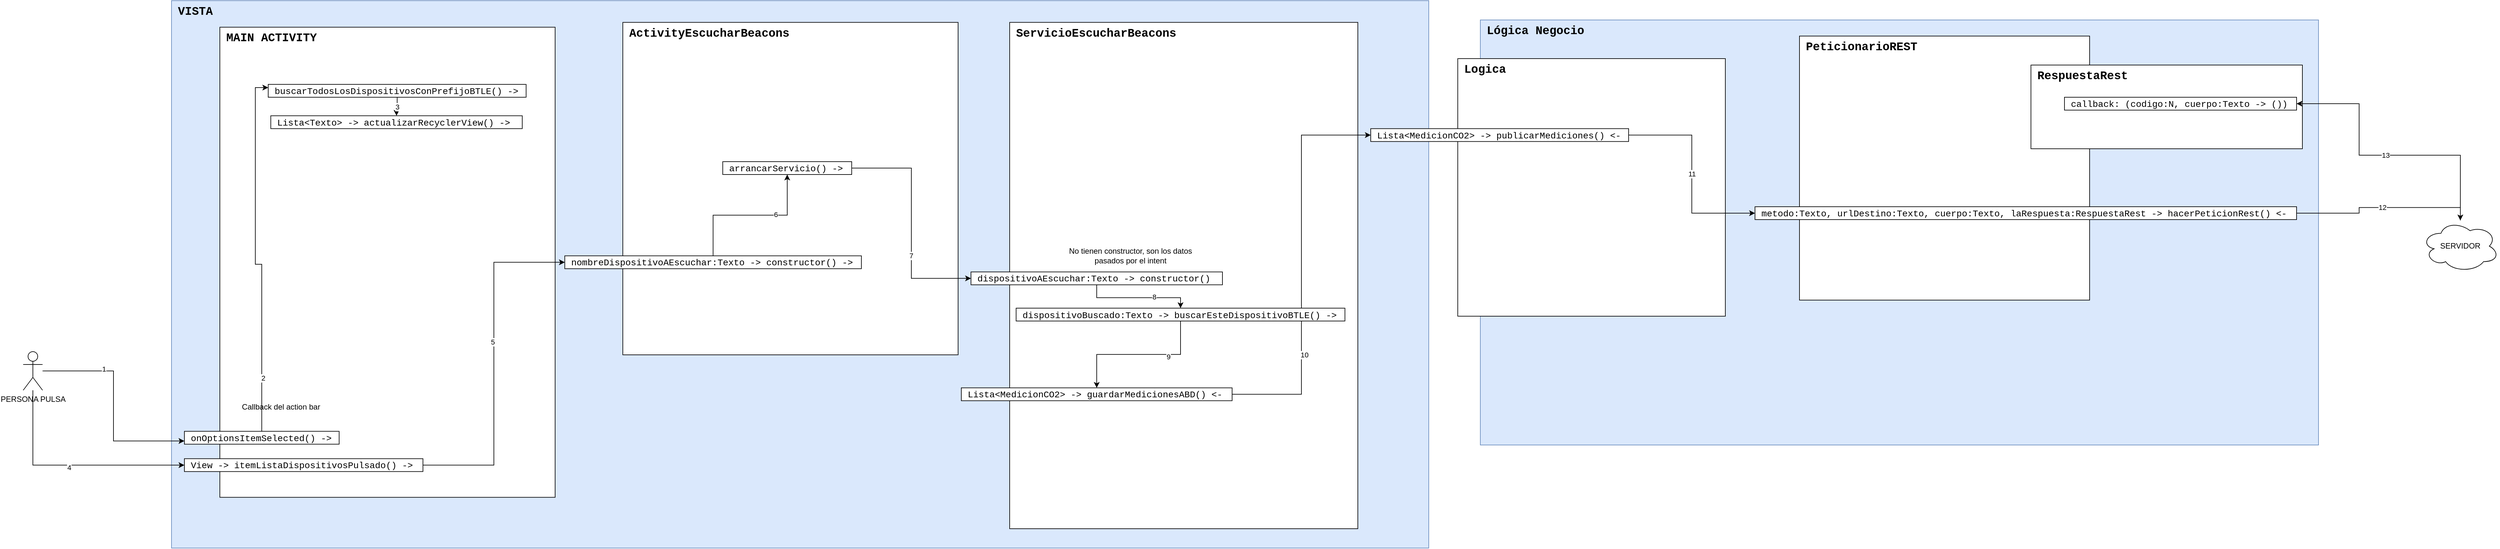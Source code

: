 <mxfile version="15.2.7" type="device" pages="3"><diagram id="GgqIZhKqrfku_5R0zB6b" name="Interaccion Con Internet"><mxGraphModel dx="7747" dy="2878" grid="1" gridSize="10" guides="1" tooltips="1" connect="1" arrows="1" fold="1" page="1" pageScale="1" pageWidth="827" pageHeight="1169" math="0" shadow="0"><root><mxCell id="0"/><mxCell id="1" parent="0"/><mxCell id="FaLn35oPvDiu4eeIgKLe-3" value="&lt;font face=&quot;Courier New&quot; size=&quot;1&quot;&gt;&lt;b style=&quot;font-size: 18px&quot;&gt;VISTA&lt;/b&gt;&lt;/font&gt;" style="rounded=0;whiteSpace=wrap;html=1;align=left;verticalAlign=top;spacingLeft=8;fillColor=#dae8fc;strokeColor=#6c8ebf;" vertex="1" parent="1"><mxGeometry x="-130" y="1570" width="1950" height="850" as="geometry"/></mxCell><mxCell id="FaLn35oPvDiu4eeIgKLe-4" value="&lt;font face=&quot;Courier New&quot;&gt;&lt;span style=&quot;font-size: 18px&quot;&gt;&lt;b&gt;ActivityEscucharBeacons&lt;/b&gt;&lt;/span&gt;&lt;/font&gt;" style="rounded=0;whiteSpace=wrap;html=1;align=left;verticalAlign=top;spacingLeft=8;" vertex="1" parent="1"><mxGeometry x="570" y="1603.75" width="520" height="516.25" as="geometry"/></mxCell><mxCell id="FaLn35oPvDiu4eeIgKLe-6" value="&lt;font face=&quot;Courier New&quot; size=&quot;1&quot;&gt;&lt;b style=&quot;font-size: 18px&quot;&gt;Lógica Negocio&lt;/b&gt;&lt;/font&gt;" style="rounded=0;whiteSpace=wrap;html=1;align=left;verticalAlign=top;spacingLeft=8;fillColor=#dae8fc;strokeColor=#6c8ebf;" vertex="1" parent="1"><mxGeometry x="1900" y="1600" width="1300" height="660" as="geometry"/></mxCell><mxCell id="FaLn35oPvDiu4eeIgKLe-7" value="&lt;font face=&quot;Courier New&quot; size=&quot;1&quot;&gt;&lt;b style=&quot;font-size: 18px&quot;&gt;MAIN ACTIVITY&lt;/b&gt;&lt;/font&gt;" style="rounded=0;whiteSpace=wrap;html=1;align=left;verticalAlign=top;spacingLeft=8;" vertex="1" parent="1"><mxGeometry x="-55" y="1611.25" width="520" height="730" as="geometry"/></mxCell><mxCell id="FaLn35oPvDiu4eeIgKLe-120" value="3" style="edgeStyle=orthogonalEdgeStyle;rounded=0;orthogonalLoop=1;jettySize=auto;html=1;entryX=0.5;entryY=0;entryDx=0;entryDy=0;" edge="1" parent="1" source="FaLn35oPvDiu4eeIgKLe-10" target="FaLn35oPvDiu4eeIgKLe-102"><mxGeometry relative="1" as="geometry"/></mxCell><mxCell id="FaLn35oPvDiu4eeIgKLe-10" value="&lt;font style=&quot;font-size: 14px&quot;&gt;buscarTodosLosDispositivosConPrefijoBTLE() -&amp;gt;&lt;/font&gt;" style="rounded=0;whiteSpace=wrap;html=1;align=left;fontFamily=Courier New;autosize=1;spacingTop=2;spacingLeft=8;" vertex="1" parent="1"><mxGeometry x="20" y="1700" width="400" height="20" as="geometry"/></mxCell><mxCell id="FaLn35oPvDiu4eeIgKLe-26" value="&lt;font face=&quot;Courier New&quot; size=&quot;1&quot;&gt;&lt;b style=&quot;font-size: 18px&quot;&gt;ServicioEscucharBeacons&lt;/b&gt;&lt;/font&gt;" style="rounded=0;whiteSpace=wrap;html=1;align=left;verticalAlign=top;spacingLeft=8;" vertex="1" parent="1"><mxGeometry x="1170" y="1603.75" width="540" height="786.25" as="geometry"/></mxCell><mxCell id="FaLn35oPvDiu4eeIgKLe-132" style="edgeStyle=orthogonalEdgeStyle;rounded=0;orthogonalLoop=1;jettySize=auto;html=1;entryX=0.5;entryY=0;entryDx=0;entryDy=0;" edge="1" parent="1" source="FaLn35oPvDiu4eeIgKLe-29" target="FaLn35oPvDiu4eeIgKLe-114"><mxGeometry relative="1" as="geometry"/></mxCell><mxCell id="FaLn35oPvDiu4eeIgKLe-134" value="8" style="edgeLabel;html=1;align=center;verticalAlign=middle;resizable=0;points=[];" vertex="1" connectable="0" parent="FaLn35oPvDiu4eeIgKLe-132"><mxGeometry x="0.305" y="2" relative="1" as="geometry"><mxPoint as="offset"/></mxGeometry></mxCell><mxCell id="FaLn35oPvDiu4eeIgKLe-29" value="&lt;font style=&quot;font-size: 14px&quot;&gt;dispositivoAEscuchar:Texto -&amp;gt; constructor()&lt;/font&gt;" style="rounded=0;whiteSpace=wrap;html=1;align=left;fontFamily=Courier New;autosize=1;spacingTop=2;spacingLeft=8;" vertex="1" parent="1"><mxGeometry x="1110" y="1991.25" width="390" height="20" as="geometry"/></mxCell><mxCell id="FaLn35oPvDiu4eeIgKLe-119" style="edgeStyle=orthogonalEdgeStyle;rounded=0;orthogonalLoop=1;jettySize=auto;html=1;entryX=0;entryY=0.25;entryDx=0;entryDy=0;" edge="1" parent="1" source="FaLn35oPvDiu4eeIgKLe-30" target="FaLn35oPvDiu4eeIgKLe-10"><mxGeometry relative="1" as="geometry"/></mxCell><mxCell id="FaLn35oPvDiu4eeIgKLe-123" value="2" style="edgeLabel;html=1;align=center;verticalAlign=middle;resizable=0;points=[];" vertex="1" connectable="0" parent="FaLn35oPvDiu4eeIgKLe-119"><mxGeometry x="-0.706" y="-2" relative="1" as="geometry"><mxPoint as="offset"/></mxGeometry></mxCell><mxCell id="FaLn35oPvDiu4eeIgKLe-30" value="&lt;font style=&quot;font-size: 14px&quot;&gt;onOptionsItemSelected() -&amp;gt;&lt;/font&gt;" style="rounded=0;whiteSpace=wrap;html=1;align=left;fontFamily=Courier New;autosize=1;spacingTop=2;spacingLeft=8;" vertex="1" parent="1"><mxGeometry x="-110" y="2238.75" width="240" height="20" as="geometry"/></mxCell><mxCell id="FaLn35oPvDiu4eeIgKLe-39" value="&lt;font face=&quot;Courier New&quot; size=&quot;1&quot;&gt;&lt;b style=&quot;font-size: 18px&quot;&gt;Logica&lt;/b&gt;&lt;/font&gt;" style="rounded=0;whiteSpace=wrap;html=1;align=left;verticalAlign=top;spacingLeft=8;" vertex="1" parent="1"><mxGeometry x="1865" y="1660" width="415" height="400" as="geometry"/></mxCell><mxCell id="FaLn35oPvDiu4eeIgKLe-138" value="11" style="edgeStyle=orthogonalEdgeStyle;rounded=0;orthogonalLoop=1;jettySize=auto;html=1;entryX=0;entryY=0.5;entryDx=0;entryDy=0;" edge="1" parent="1" source="FaLn35oPvDiu4eeIgKLe-40" target="FaLn35oPvDiu4eeIgKLe-62"><mxGeometry relative="1" as="geometry"/></mxCell><mxCell id="FaLn35oPvDiu4eeIgKLe-40" value="&lt;span style=&quot;font-size: 14px&quot;&gt;Lista&amp;lt;MedicionCO2&amp;gt; -&amp;gt; publicarMediciones() &amp;lt;-&lt;br&gt;&lt;/span&gt;" style="rounded=0;whiteSpace=wrap;html=1;align=left;fontFamily=Courier New;autosize=1;spacingTop=2;spacingLeft=8;" vertex="1" parent="1"><mxGeometry x="1730" y="1768.75" width="400" height="20" as="geometry"/></mxCell><mxCell id="FaLn35oPvDiu4eeIgKLe-53" value="&lt;font face=&quot;Courier New&quot; size=&quot;1&quot;&gt;&lt;b style=&quot;font-size: 18px&quot;&gt;PeticionarioREST&lt;/b&gt;&lt;/font&gt;" style="rounded=0;whiteSpace=wrap;html=1;align=left;verticalAlign=top;spacingLeft=8;" vertex="1" parent="1"><mxGeometry x="2395" y="1625" width="450" height="410" as="geometry"/></mxCell><mxCell id="FaLn35oPvDiu4eeIgKLe-58" value="&lt;font face=&quot;Courier New&quot; size=&quot;1&quot;&gt;&lt;b style=&quot;font-size: 18px&quot;&gt;RespuestaRest&lt;/b&gt;&lt;/font&gt;" style="rounded=0;whiteSpace=wrap;html=1;align=left;verticalAlign=top;spacingLeft=8;" vertex="1" parent="1"><mxGeometry x="2754" y="1670" width="421" height="130" as="geometry"/></mxCell><mxCell id="FaLn35oPvDiu4eeIgKLe-59" value="&lt;span style=&quot;font-size: 14px&quot;&gt;callback: (codigo:N, cuerpo:Texto -&amp;gt; ())&lt;br&gt;&lt;/span&gt;" style="rounded=0;whiteSpace=wrap;html=1;align=left;fontFamily=Courier New;autosize=1;spacingTop=2;spacingLeft=8;" vertex="1" parent="1"><mxGeometry x="2806" y="1720" width="360" height="20" as="geometry"/></mxCell><mxCell id="FaLn35oPvDiu4eeIgKLe-140" value="12" style="edgeStyle=orthogonalEdgeStyle;rounded=0;orthogonalLoop=1;jettySize=auto;html=1;" edge="1" parent="1" source="FaLn35oPvDiu4eeIgKLe-62" target="FaLn35oPvDiu4eeIgKLe-139"><mxGeometry relative="1" as="geometry"/></mxCell><mxCell id="FaLn35oPvDiu4eeIgKLe-62" value="&lt;span style=&quot;font-size: 14px&quot;&gt;metodo:Texto, urlDestino:Texto, cuerpo:Texto, laRespuesta:RespuestaRest -&amp;gt; hacerPeticionRest() &amp;lt;-&lt;br&gt;&lt;/span&gt;" style="rounded=0;whiteSpace=wrap;html=1;align=left;fontFamily=Courier New;autosize=1;spacingTop=2;spacingLeft=8;" vertex="1" parent="1"><mxGeometry x="2326" y="1890" width="840" height="20" as="geometry"/></mxCell><mxCell id="FaLn35oPvDiu4eeIgKLe-126" style="edgeStyle=orthogonalEdgeStyle;rounded=0;orthogonalLoop=1;jettySize=auto;html=1;entryX=0;entryY=0.5;entryDx=0;entryDy=0;" edge="1" parent="1" source="FaLn35oPvDiu4eeIgKLe-66" target="FaLn35oPvDiu4eeIgKLe-107"><mxGeometry relative="1" as="geometry"/></mxCell><mxCell id="FaLn35oPvDiu4eeIgKLe-127" value="5" style="edgeLabel;html=1;align=center;verticalAlign=middle;resizable=0;points=[];" vertex="1" connectable="0" parent="FaLn35oPvDiu4eeIgKLe-126"><mxGeometry x="0.124" y="2" relative="1" as="geometry"><mxPoint y="-1" as="offset"/></mxGeometry></mxCell><mxCell id="FaLn35oPvDiu4eeIgKLe-66" value="&lt;font style=&quot;font-size: 14px&quot;&gt;View -&amp;gt; itemListaDispositivosPulsado() -&amp;gt;&lt;/font&gt;" style="rounded=0;whiteSpace=wrap;html=1;align=left;fontFamily=Courier New;autosize=1;spacingTop=2;spacingLeft=8;" vertex="1" parent="1"><mxGeometry x="-110" y="2281.25" width="370" height="20" as="geometry"/></mxCell><mxCell id="FaLn35oPvDiu4eeIgKLe-136" style="edgeStyle=orthogonalEdgeStyle;rounded=0;orthogonalLoop=1;jettySize=auto;html=1;entryX=0;entryY=0.5;entryDx=0;entryDy=0;" edge="1" parent="1" source="FaLn35oPvDiu4eeIgKLe-99" target="FaLn35oPvDiu4eeIgKLe-40"><mxGeometry relative="1" as="geometry"/></mxCell><mxCell id="FaLn35oPvDiu4eeIgKLe-137" value="10" style="edgeLabel;html=1;align=center;verticalAlign=middle;resizable=0;points=[];" vertex="1" connectable="0" parent="FaLn35oPvDiu4eeIgKLe-136"><mxGeometry x="-0.456" y="-4" relative="1" as="geometry"><mxPoint y="-1" as="offset"/></mxGeometry></mxCell><mxCell id="FaLn35oPvDiu4eeIgKLe-99" value="&lt;font style=&quot;font-size: 14px&quot;&gt;Lista&amp;lt;MedicionCO2&amp;gt; -&amp;gt; guardarMedicionesABD() &amp;lt;-&lt;/font&gt;" style="rounded=0;whiteSpace=wrap;html=1;align=left;fontFamily=Courier New;autosize=1;spacingTop=2;spacingLeft=8;" vertex="1" parent="1"><mxGeometry x="1095" y="2171.25" width="420" height="20" as="geometry"/></mxCell><mxCell id="FaLn35oPvDiu4eeIgKLe-102" value="&lt;font style=&quot;font-size: 14px&quot;&gt;Lista&amp;lt;Texto&amp;gt; -&amp;gt; actualizarRecyclerView() -&amp;gt;&lt;/font&gt;" style="rounded=0;whiteSpace=wrap;html=1;align=left;fontFamily=Courier New;autosize=1;spacingTop=2;spacingLeft=8;" vertex="1" parent="1"><mxGeometry x="24" y="1748.75" width="390" height="20" as="geometry"/></mxCell><mxCell id="FaLn35oPvDiu4eeIgKLe-129" style="edgeStyle=orthogonalEdgeStyle;rounded=0;orthogonalLoop=1;jettySize=auto;html=1;entryX=0;entryY=0.5;entryDx=0;entryDy=0;" edge="1" parent="1" source="FaLn35oPvDiu4eeIgKLe-104" target="FaLn35oPvDiu4eeIgKLe-29"><mxGeometry relative="1" as="geometry"/></mxCell><mxCell id="FaLn35oPvDiu4eeIgKLe-131" value="7" style="edgeLabel;html=1;align=center;verticalAlign=middle;resizable=0;points=[];" vertex="1" connectable="0" parent="FaLn35oPvDiu4eeIgKLe-129"><mxGeometry x="0.287" y="-1" relative="1" as="geometry"><mxPoint y="-1" as="offset"/></mxGeometry></mxCell><mxCell id="FaLn35oPvDiu4eeIgKLe-104" value="&lt;font style=&quot;font-size: 14px&quot;&gt;arrancarServicio() -&amp;gt;&lt;/font&gt;" style="rounded=0;whiteSpace=wrap;html=1;align=left;fontFamily=Courier New;autosize=1;spacingTop=2;spacingLeft=8;" vertex="1" parent="1"><mxGeometry x="725" y="1820" width="200" height="20" as="geometry"/></mxCell><mxCell id="FaLn35oPvDiu4eeIgKLe-106" value="Callback del action bar" style="text;html=1;strokeColor=none;fillColor=none;align=center;verticalAlign=middle;whiteSpace=wrap;rounded=0;" vertex="1" parent="1"><mxGeometry x="-30" y="2191.25" width="140" height="20" as="geometry"/></mxCell><mxCell id="FaLn35oPvDiu4eeIgKLe-128" style="edgeStyle=orthogonalEdgeStyle;rounded=0;orthogonalLoop=1;jettySize=auto;html=1;entryX=0.5;entryY=1;entryDx=0;entryDy=0;" edge="1" parent="1" source="FaLn35oPvDiu4eeIgKLe-107" target="FaLn35oPvDiu4eeIgKLe-104"><mxGeometry relative="1" as="geometry"/></mxCell><mxCell id="FaLn35oPvDiu4eeIgKLe-130" value="6" style="edgeLabel;html=1;align=center;verticalAlign=middle;resizable=0;points=[];" vertex="1" connectable="0" parent="FaLn35oPvDiu4eeIgKLe-128"><mxGeometry x="0.333" y="1" relative="1" as="geometry"><mxPoint x="-1" as="offset"/></mxGeometry></mxCell><mxCell id="FaLn35oPvDiu4eeIgKLe-107" value="&lt;font style=&quot;font-size: 14px&quot;&gt;nombreDispositivoAEscuchar:Texto -&amp;gt; constructor() -&amp;gt;&lt;/font&gt;" style="rounded=0;whiteSpace=wrap;html=1;align=left;fontFamily=Courier New;autosize=1;spacingTop=2;spacingLeft=8;" vertex="1" parent="1"><mxGeometry x="480" y="1966.25" width="460" height="20" as="geometry"/></mxCell><mxCell id="FaLn35oPvDiu4eeIgKLe-112" value="No tienen constructor, son los datos pasados por el intent" style="text;html=1;strokeColor=none;fillColor=none;align=center;verticalAlign=middle;whiteSpace=wrap;rounded=0;" vertex="1" parent="1"><mxGeometry x="1255" y="1956.25" width="205" height="20" as="geometry"/></mxCell><mxCell id="FaLn35oPvDiu4eeIgKLe-133" style="edgeStyle=orthogonalEdgeStyle;rounded=0;orthogonalLoop=1;jettySize=auto;html=1;entryX=0.5;entryY=0;entryDx=0;entryDy=0;" edge="1" parent="1" source="FaLn35oPvDiu4eeIgKLe-114" target="FaLn35oPvDiu4eeIgKLe-99"><mxGeometry relative="1" as="geometry"/></mxCell><mxCell id="FaLn35oPvDiu4eeIgKLe-135" value="9" style="edgeLabel;html=1;align=center;verticalAlign=middle;resizable=0;points=[];" vertex="1" connectable="0" parent="FaLn35oPvDiu4eeIgKLe-133"><mxGeometry x="-0.396" y="3" relative="1" as="geometry"><mxPoint x="-1" as="offset"/></mxGeometry></mxCell><mxCell id="FaLn35oPvDiu4eeIgKLe-114" value="&lt;font style=&quot;font-size: 14px&quot;&gt;dispositivoBuscado:Texto -&amp;gt; buscarEsteDispositivoBTLE() -&amp;gt;&lt;/font&gt;" style="rounded=0;whiteSpace=wrap;html=1;align=left;fontFamily=Courier New;autosize=1;spacingTop=2;spacingLeft=8;" vertex="1" parent="1"><mxGeometry x="1180" y="2047.5" width="510" height="20" as="geometry"/></mxCell><mxCell id="FaLn35oPvDiu4eeIgKLe-118" style="edgeStyle=orthogonalEdgeStyle;rounded=0;orthogonalLoop=1;jettySize=auto;html=1;entryX=0;entryY=0.75;entryDx=0;entryDy=0;" edge="1" parent="1" source="FaLn35oPvDiu4eeIgKLe-117" target="FaLn35oPvDiu4eeIgKLe-30"><mxGeometry relative="1" as="geometry"/></mxCell><mxCell id="FaLn35oPvDiu4eeIgKLe-122" value="1" style="edgeLabel;html=1;align=center;verticalAlign=middle;resizable=0;points=[];" vertex="1" connectable="0" parent="FaLn35oPvDiu4eeIgKLe-118"><mxGeometry x="-0.432" y="3" relative="1" as="geometry"><mxPoint x="1" as="offset"/></mxGeometry></mxCell><mxCell id="FaLn35oPvDiu4eeIgKLe-124" style="edgeStyle=orthogonalEdgeStyle;rounded=0;orthogonalLoop=1;jettySize=auto;html=1;entryX=0;entryY=0.5;entryDx=0;entryDy=0;" edge="1" parent="1" source="FaLn35oPvDiu4eeIgKLe-117" target="FaLn35oPvDiu4eeIgKLe-66"><mxGeometry relative="1" as="geometry"><Array as="points"><mxPoint x="-345" y="2291"/></Array></mxGeometry></mxCell><mxCell id="FaLn35oPvDiu4eeIgKLe-125" value="4" style="edgeLabel;html=1;align=center;verticalAlign=middle;resizable=0;points=[];" vertex="1" connectable="0" parent="FaLn35oPvDiu4eeIgKLe-124"><mxGeometry x="-0.025" y="-3" relative="1" as="geometry"><mxPoint x="1" as="offset"/></mxGeometry></mxCell><mxCell id="FaLn35oPvDiu4eeIgKLe-117" value="PERSONA PULSA" style="shape=umlActor;verticalLabelPosition=bottom;verticalAlign=top;html=1;outlineConnect=0;" vertex="1" parent="1"><mxGeometry x="-360" y="2115" width="30" height="60" as="geometry"/></mxCell><mxCell id="FaLn35oPvDiu4eeIgKLe-141" value="13" style="edgeStyle=orthogonalEdgeStyle;rounded=0;orthogonalLoop=1;jettySize=auto;html=1;entryX=1;entryY=0.5;entryDx=0;entryDy=0;" edge="1" parent="1" source="FaLn35oPvDiu4eeIgKLe-139" target="FaLn35oPvDiu4eeIgKLe-59"><mxGeometry relative="1" as="geometry"><Array as="points"><mxPoint x="3420" y="1810"/><mxPoint x="3263" y="1810"/><mxPoint x="3263" y="1730"/></Array></mxGeometry></mxCell><mxCell id="FaLn35oPvDiu4eeIgKLe-139" value="SERVIDOR" style="ellipse;shape=cloud;whiteSpace=wrap;html=1;" vertex="1" parent="1"><mxGeometry x="3360" y="1911.25" width="120" height="80" as="geometry"/></mxCell></root></mxGraphModel></diagram><diagram id="gRlrDUMB6hNWJqkd9p9e" name="Interaccion Sin Internet"><mxGraphModel dx="7747" dy="1709" grid="1" gridSize="10" guides="1" tooltips="1" connect="1" arrows="1" fold="1" page="1" pageScale="1" pageWidth="827" pageHeight="1169" math="0" shadow="0"><root><mxCell id="A29Tq4FPtZUXPTSC8R0P-0"/><mxCell id="A29Tq4FPtZUXPTSC8R0P-1" parent="A29Tq4FPtZUXPTSC8R0P-0"/><mxCell id="odxcYWTD4TZdkn6ZTLc6-1" value="&lt;font face=&quot;Courier New&quot; size=&quot;1&quot;&gt;&lt;b style=&quot;font-size: 18px&quot;&gt;VISTA&lt;/b&gt;&lt;/font&gt;" style="rounded=0;whiteSpace=wrap;html=1;align=left;verticalAlign=top;spacingLeft=8;fillColor=#dae8fc;strokeColor=#6c8ebf;" vertex="1" parent="A29Tq4FPtZUXPTSC8R0P-1"><mxGeometry x="-10" y="2760" width="1950" height="860" as="geometry"/></mxCell><mxCell id="odxcYWTD4TZdkn6ZTLc6-2" value="&lt;font face=&quot;Courier New&quot; size=&quot;1&quot;&gt;&lt;b style=&quot;font-size: 18px&quot;&gt;Lógica Negocio&lt;/b&gt;&lt;/font&gt;" style="rounded=0;whiteSpace=wrap;html=1;align=left;verticalAlign=top;spacingLeft=8;fillColor=#dae8fc;strokeColor=#6c8ebf;" vertex="1" parent="A29Tq4FPtZUXPTSC8R0P-1"><mxGeometry x="2020" y="2790" width="1300" height="1140" as="geometry"/></mxCell><mxCell id="odxcYWTD4TZdkn6ZTLc6-3" value="&lt;font face=&quot;Courier New&quot; size=&quot;1&quot;&gt;&lt;b style=&quot;font-size: 18px&quot;&gt;ServicioEscucharBeacons&lt;/b&gt;&lt;/font&gt;" style="rounded=0;whiteSpace=wrap;html=1;align=left;verticalAlign=top;spacingLeft=8;" vertex="1" parent="A29Tq4FPtZUXPTSC8R0P-1"><mxGeometry x="1290" y="2793.75" width="540" height="786.25" as="geometry"/></mxCell><mxCell id="odxcYWTD4TZdkn6ZTLc6-4" value="8" style="edgeStyle=orthogonalEdgeStyle;rounded=0;orthogonalLoop=1;jettySize=auto;html=1;" edge="1" parent="A29Tq4FPtZUXPTSC8R0P-1" source="odxcYWTD4TZdkn6ZTLc6-5" target="odxcYWTD4TZdkn6ZTLc6-17"><mxGeometry relative="1" as="geometry"/></mxCell><mxCell id="odxcYWTD4TZdkn6ZTLc6-5" value="&lt;font style=&quot;font-size: 14px&quot;&gt;dispositivoAEscuchar:Texto -&amp;gt; constructor()&lt;/font&gt;" style="rounded=0;whiteSpace=wrap;html=1;align=left;fontFamily=Courier New;autosize=1;spacingTop=2;spacingLeft=8;" vertex="1" parent="A29Tq4FPtZUXPTSC8R0P-1"><mxGeometry x="1230" y="3181.25" width="390" height="20" as="geometry"/></mxCell><mxCell id="odxcYWTD4TZdkn6ZTLc6-6" value="&lt;font face=&quot;Courier New&quot; size=&quot;1&quot;&gt;&lt;b style=&quot;font-size: 18px&quot;&gt;Logica&lt;/b&gt;&lt;/font&gt;" style="rounded=0;whiteSpace=wrap;html=1;align=left;verticalAlign=top;spacingLeft=8;" vertex="1" parent="A29Tq4FPtZUXPTSC8R0P-1"><mxGeometry x="1985" y="2850" width="415" height="400" as="geometry"/></mxCell><mxCell id="odxcYWTD4TZdkn6ZTLc6-7" value="&lt;font face=&quot;Courier New&quot; size=&quot;1&quot;&gt;&lt;b style=&quot;font-size: 18px&quot;&gt;SQLITE&lt;/b&gt;&lt;/font&gt;" style="rounded=0;whiteSpace=wrap;html=1;align=left;verticalAlign=top;spacingLeft=8;fillColor=#e3c800;strokeColor=#B09500;fontColor=#000000;" vertex="1" parent="A29Tq4FPtZUXPTSC8R0P-1"><mxGeometry x="2233" y="3347.5" width="657" height="530" as="geometry"/></mxCell><mxCell id="odxcYWTD4TZdkn6ZTLc6-8" value="&lt;font face=&quot;Courier New&quot; size=&quot;1&quot;&gt;&lt;b style=&quot;font-size: 18px&quot;&gt;MedicionDBHelper&lt;/b&gt;&lt;/font&gt;" style="rounded=0;whiteSpace=wrap;html=1;align=left;verticalAlign=top;spacingLeft=8;" vertex="1" parent="A29Tq4FPtZUXPTSC8R0P-1"><mxGeometry x="2190" y="3405" width="410" height="330" as="geometry"/></mxCell><mxCell id="odxcYWTD4TZdkn6ZTLc6-9" value="12" style="edgeStyle=orthogonalEdgeStyle;rounded=0;orthogonalLoop=1;jettySize=auto;html=1;entryX=0;entryY=0.5;entryDx=0;entryDy=0;entryPerimeter=0;" edge="1" parent="A29Tq4FPtZUXPTSC8R0P-1" source="odxcYWTD4TZdkn6ZTLc6-10" target="odxcYWTD4TZdkn6ZTLc6-11"><mxGeometry relative="1" as="geometry"/></mxCell><mxCell id="odxcYWTD4TZdkn6ZTLc6-10" value="&lt;span style=&quot;font-size: 14px&quot;&gt;Lista&amp;lt;MedicionCO2&amp;gt; -&amp;gt; guardarMedicionesSQLITE() -&amp;gt;&lt;br&gt;&lt;/span&gt;" style="rounded=0;whiteSpace=wrap;html=1;align=left;fontFamily=Courier New;autosize=1;spacingTop=2;spacingLeft=8;" vertex="1" parent="A29Tq4FPtZUXPTSC8R0P-1"><mxGeometry x="2130" y="3599.5" width="440" height="20" as="geometry"/></mxCell><mxCell id="odxcYWTD4TZdkn6ZTLc6-11" value="" style="shape=cylinder3;whiteSpace=wrap;html=1;boundedLbl=1;backgroundOutline=1;size=15;" vertex="1" parent="A29Tq4FPtZUXPTSC8R0P-1"><mxGeometry x="2740" y="3567.5" width="60" height="80" as="geometry"/></mxCell><mxCell id="odxcYWTD4TZdkn6ZTLc6-12" value="11" style="edgeStyle=orthogonalEdgeStyle;rounded=0;orthogonalLoop=1;jettySize=auto;html=1;entryX=0;entryY=0.5;entryDx=0;entryDy=0;" edge="1" parent="A29Tq4FPtZUXPTSC8R0P-1" source="odxcYWTD4TZdkn6ZTLc6-13" target="odxcYWTD4TZdkn6ZTLc6-10"><mxGeometry relative="1" as="geometry"/></mxCell><mxCell id="odxcYWTD4TZdkn6ZTLc6-13" value="&lt;span style=&quot;font-size: 14px&quot;&gt;Lista&amp;lt;MedicionCO2&amp;gt; -&amp;gt; guardarMedicionesLocal() &amp;lt;-&lt;br&gt;&lt;/span&gt;" style="rounded=0;whiteSpace=wrap;html=1;align=left;fontFamily=Courier New;autosize=1;spacingTop=2;spacingLeft=8;" vertex="1" parent="A29Tq4FPtZUXPTSC8R0P-1"><mxGeometry x="1850" y="2995" width="440" height="20" as="geometry"/></mxCell><mxCell id="odxcYWTD4TZdkn6ZTLc6-14" value="10" style="edgeStyle=orthogonalEdgeStyle;rounded=0;orthogonalLoop=1;jettySize=auto;html=1;entryX=0;entryY=0.5;entryDx=0;entryDy=0;" edge="1" parent="A29Tq4FPtZUXPTSC8R0P-1" source="odxcYWTD4TZdkn6ZTLc6-15" target="odxcYWTD4TZdkn6ZTLc6-13"><mxGeometry x="0.291" y="3" relative="1" as="geometry"><mxPoint x="1" as="offset"/></mxGeometry></mxCell><mxCell id="odxcYWTD4TZdkn6ZTLc6-15" value="&lt;font style=&quot;font-size: 14px&quot;&gt;Lista&amp;lt;MedicionCO2&amp;gt; -&amp;gt; guardarMedicionesALocal() &amp;lt;-&lt;/font&gt;" style="rounded=0;whiteSpace=wrap;html=1;align=left;fontFamily=Courier New;autosize=1;spacingTop=2;spacingLeft=8;" vertex="1" parent="A29Tq4FPtZUXPTSC8R0P-1"><mxGeometry x="1235" y="3476.25" width="440" height="20" as="geometry"/></mxCell><mxCell id="odxcYWTD4TZdkn6ZTLc6-16" value="9" style="edgeStyle=orthogonalEdgeStyle;rounded=0;orthogonalLoop=1;jettySize=auto;html=1;" edge="1" parent="A29Tq4FPtZUXPTSC8R0P-1" source="odxcYWTD4TZdkn6ZTLc6-17" target="odxcYWTD4TZdkn6ZTLc6-15"><mxGeometry relative="1" as="geometry"/></mxCell><mxCell id="odxcYWTD4TZdkn6ZTLc6-17" value="&lt;font style=&quot;font-size: 14px&quot;&gt;dispositivoBuscado:Texto -&amp;gt; buscarEsteDispositivoBTLE() -&amp;gt;&lt;/font&gt;" style="rounded=0;whiteSpace=wrap;html=1;align=left;fontFamily=Courier New;autosize=1;spacingTop=2;spacingLeft=8;" vertex="1" parent="A29Tq4FPtZUXPTSC8R0P-1"><mxGeometry x="1300" y="3237.5" width="510" height="20" as="geometry"/></mxCell><mxCell id="odxcYWTD4TZdkn6ZTLc6-18" value="&lt;font face=&quot;Courier New&quot;&gt;&lt;span style=&quot;font-size: 18px&quot;&gt;&lt;b&gt;ActivityEscucharBeacons&lt;/b&gt;&lt;/span&gt;&lt;/font&gt;" style="rounded=0;whiteSpace=wrap;html=1;align=left;verticalAlign=top;spacingLeft=8;" vertex="1" parent="A29Tq4FPtZUXPTSC8R0P-1"><mxGeometry x="660" y="2818.13" width="520" height="516.25" as="geometry"/></mxCell><mxCell id="odxcYWTD4TZdkn6ZTLc6-19" value="&lt;font face=&quot;Courier New&quot; size=&quot;1&quot;&gt;&lt;b style=&quot;font-size: 18px&quot;&gt;MAIN ACTIVITY&lt;/b&gt;&lt;/font&gt;" style="rounded=0;whiteSpace=wrap;html=1;align=left;verticalAlign=top;spacingLeft=8;" vertex="1" parent="A29Tq4FPtZUXPTSC8R0P-1"><mxGeometry x="35" y="2825.63" width="520" height="730" as="geometry"/></mxCell><mxCell id="odxcYWTD4TZdkn6ZTLc6-20" value="3" style="edgeStyle=orthogonalEdgeStyle;rounded=0;orthogonalLoop=1;jettySize=auto;html=1;entryX=0.5;entryY=0;entryDx=0;entryDy=0;" edge="1" parent="A29Tq4FPtZUXPTSC8R0P-1" source="odxcYWTD4TZdkn6ZTLc6-21" target="odxcYWTD4TZdkn6ZTLc6-28"><mxGeometry relative="1" as="geometry"/></mxCell><mxCell id="odxcYWTD4TZdkn6ZTLc6-21" value="&lt;font style=&quot;font-size: 14px&quot;&gt;buscarTodosLosDispositivosConPrefijoBTLE() -&amp;gt;&lt;/font&gt;" style="rounded=0;whiteSpace=wrap;html=1;align=left;fontFamily=Courier New;autosize=1;spacingTop=2;spacingLeft=8;" vertex="1" parent="A29Tq4FPtZUXPTSC8R0P-1"><mxGeometry x="110" y="2914.38" width="400" height="20" as="geometry"/></mxCell><mxCell id="odxcYWTD4TZdkn6ZTLc6-22" style="edgeStyle=orthogonalEdgeStyle;rounded=0;orthogonalLoop=1;jettySize=auto;html=1;entryX=0;entryY=0.25;entryDx=0;entryDy=0;" edge="1" parent="A29Tq4FPtZUXPTSC8R0P-1" source="odxcYWTD4TZdkn6ZTLc6-24" target="odxcYWTD4TZdkn6ZTLc6-21"><mxGeometry relative="1" as="geometry"/></mxCell><mxCell id="odxcYWTD4TZdkn6ZTLc6-23" value="2" style="edgeLabel;html=1;align=center;verticalAlign=middle;resizable=0;points=[];" vertex="1" connectable="0" parent="odxcYWTD4TZdkn6ZTLc6-22"><mxGeometry x="-0.706" y="-2" relative="1" as="geometry"><mxPoint as="offset"/></mxGeometry></mxCell><mxCell id="odxcYWTD4TZdkn6ZTLc6-24" value="&lt;font style=&quot;font-size: 14px&quot;&gt;onOptionsItemSelected() -&amp;gt;&lt;/font&gt;" style="rounded=0;whiteSpace=wrap;html=1;align=left;fontFamily=Courier New;autosize=1;spacingTop=2;spacingLeft=8;" vertex="1" parent="A29Tq4FPtZUXPTSC8R0P-1"><mxGeometry x="-20" y="3453.13" width="240" height="20" as="geometry"/></mxCell><mxCell id="odxcYWTD4TZdkn6ZTLc6-25" style="edgeStyle=orthogonalEdgeStyle;rounded=0;orthogonalLoop=1;jettySize=auto;html=1;entryX=0;entryY=0.5;entryDx=0;entryDy=0;" edge="1" parent="A29Tq4FPtZUXPTSC8R0P-1" source="odxcYWTD4TZdkn6ZTLc6-27" target="odxcYWTD4TZdkn6ZTLc6-35"><mxGeometry relative="1" as="geometry"/></mxCell><mxCell id="odxcYWTD4TZdkn6ZTLc6-26" value="5" style="edgeLabel;html=1;align=center;verticalAlign=middle;resizable=0;points=[];" vertex="1" connectable="0" parent="odxcYWTD4TZdkn6ZTLc6-25"><mxGeometry x="0.124" y="2" relative="1" as="geometry"><mxPoint y="-1" as="offset"/></mxGeometry></mxCell><mxCell id="odxcYWTD4TZdkn6ZTLc6-27" value="&lt;font style=&quot;font-size: 14px&quot;&gt;View -&amp;gt; itemListaDispositivosPulsado() -&amp;gt;&lt;/font&gt;" style="rounded=0;whiteSpace=wrap;html=1;align=left;fontFamily=Courier New;autosize=1;spacingTop=2;spacingLeft=8;" vertex="1" parent="A29Tq4FPtZUXPTSC8R0P-1"><mxGeometry x="-20" y="3495.63" width="370" height="20" as="geometry"/></mxCell><mxCell id="odxcYWTD4TZdkn6ZTLc6-28" value="&lt;font style=&quot;font-size: 14px&quot;&gt;Lista&amp;lt;Texto&amp;gt; -&amp;gt; actualizarRecyclerView() -&amp;gt;&lt;/font&gt;" style="rounded=0;whiteSpace=wrap;html=1;align=left;fontFamily=Courier New;autosize=1;spacingTop=2;spacingLeft=8;" vertex="1" parent="A29Tq4FPtZUXPTSC8R0P-1"><mxGeometry x="114" y="2963.13" width="390" height="20" as="geometry"/></mxCell><mxCell id="odxcYWTD4TZdkn6ZTLc6-29" style="edgeStyle=orthogonalEdgeStyle;rounded=0;orthogonalLoop=1;jettySize=auto;html=1;entryX=0;entryY=0.5;entryDx=0;entryDy=0;" edge="1" parent="A29Tq4FPtZUXPTSC8R0P-1" source="odxcYWTD4TZdkn6ZTLc6-31" target="odxcYWTD4TZdkn6ZTLc6-5"><mxGeometry relative="1" as="geometry"><mxPoint x="1200" y="3215.63" as="targetPoint"/></mxGeometry></mxCell><mxCell id="odxcYWTD4TZdkn6ZTLc6-30" value="7" style="edgeLabel;html=1;align=center;verticalAlign=middle;resizable=0;points=[];" vertex="1" connectable="0" parent="odxcYWTD4TZdkn6ZTLc6-29"><mxGeometry x="0.287" y="-1" relative="1" as="geometry"><mxPoint y="-1" as="offset"/></mxGeometry></mxCell><mxCell id="odxcYWTD4TZdkn6ZTLc6-31" value="&lt;font style=&quot;font-size: 14px&quot;&gt;arrancarServicio() -&amp;gt;&lt;/font&gt;" style="rounded=0;whiteSpace=wrap;html=1;align=left;fontFamily=Courier New;autosize=1;spacingTop=2;spacingLeft=8;" vertex="1" parent="A29Tq4FPtZUXPTSC8R0P-1"><mxGeometry x="815" y="3034.38" width="200" height="20" as="geometry"/></mxCell><mxCell id="odxcYWTD4TZdkn6ZTLc6-32" value="Callback del action bar" style="text;html=1;strokeColor=none;fillColor=none;align=center;verticalAlign=middle;whiteSpace=wrap;rounded=0;" vertex="1" parent="A29Tq4FPtZUXPTSC8R0P-1"><mxGeometry x="60" y="3405.63" width="140" height="20" as="geometry"/></mxCell><mxCell id="odxcYWTD4TZdkn6ZTLc6-33" style="edgeStyle=orthogonalEdgeStyle;rounded=0;orthogonalLoop=1;jettySize=auto;html=1;entryX=0.5;entryY=1;entryDx=0;entryDy=0;" edge="1" parent="A29Tq4FPtZUXPTSC8R0P-1" source="odxcYWTD4TZdkn6ZTLc6-35" target="odxcYWTD4TZdkn6ZTLc6-31"><mxGeometry relative="1" as="geometry"/></mxCell><mxCell id="odxcYWTD4TZdkn6ZTLc6-34" value="6" style="edgeLabel;html=1;align=center;verticalAlign=middle;resizable=0;points=[];" vertex="1" connectable="0" parent="odxcYWTD4TZdkn6ZTLc6-33"><mxGeometry x="0.333" y="1" relative="1" as="geometry"><mxPoint x="-1" as="offset"/></mxGeometry></mxCell><mxCell id="odxcYWTD4TZdkn6ZTLc6-35" value="&lt;font style=&quot;font-size: 14px&quot;&gt;nombreDispositivoAEscuchar:Texto -&amp;gt; constructor() -&amp;gt;&lt;/font&gt;" style="rounded=0;whiteSpace=wrap;html=1;align=left;fontFamily=Courier New;autosize=1;spacingTop=2;spacingLeft=8;" vertex="1" parent="A29Tq4FPtZUXPTSC8R0P-1"><mxGeometry x="570" y="3180.63" width="460" height="20" as="geometry"/></mxCell><mxCell id="odxcYWTD4TZdkn6ZTLc6-36" style="edgeStyle=orthogonalEdgeStyle;rounded=0;orthogonalLoop=1;jettySize=auto;html=1;entryX=0;entryY=0.75;entryDx=0;entryDy=0;" edge="1" parent="A29Tq4FPtZUXPTSC8R0P-1" source="odxcYWTD4TZdkn6ZTLc6-40" target="odxcYWTD4TZdkn6ZTLc6-24"><mxGeometry relative="1" as="geometry"/></mxCell><mxCell id="odxcYWTD4TZdkn6ZTLc6-37" value="1" style="edgeLabel;html=1;align=center;verticalAlign=middle;resizable=0;points=[];" vertex="1" connectable="0" parent="odxcYWTD4TZdkn6ZTLc6-36"><mxGeometry x="-0.432" y="3" relative="1" as="geometry"><mxPoint x="1" as="offset"/></mxGeometry></mxCell><mxCell id="odxcYWTD4TZdkn6ZTLc6-38" style="edgeStyle=orthogonalEdgeStyle;rounded=0;orthogonalLoop=1;jettySize=auto;html=1;entryX=0;entryY=0.5;entryDx=0;entryDy=0;" edge="1" parent="A29Tq4FPtZUXPTSC8R0P-1" source="odxcYWTD4TZdkn6ZTLc6-40" target="odxcYWTD4TZdkn6ZTLc6-27"><mxGeometry relative="1" as="geometry"><Array as="points"><mxPoint x="-255" y="3505.38"/></Array></mxGeometry></mxCell><mxCell id="odxcYWTD4TZdkn6ZTLc6-39" value="4" style="edgeLabel;html=1;align=center;verticalAlign=middle;resizable=0;points=[];" vertex="1" connectable="0" parent="odxcYWTD4TZdkn6ZTLc6-38"><mxGeometry x="-0.025" y="-3" relative="1" as="geometry"><mxPoint x="1" as="offset"/></mxGeometry></mxCell><mxCell id="odxcYWTD4TZdkn6ZTLc6-40" value="PERSONA PULSA" style="shape=umlActor;verticalLabelPosition=bottom;verticalAlign=top;html=1;outlineConnect=0;" vertex="1" parent="A29Tq4FPtZUXPTSC8R0P-1"><mxGeometry x="-270" y="3329.38" width="30" height="60" as="geometry"/></mxCell></root></mxGraphModel></diagram><diagram id="nWHk1LwxS5WGs9kOT4L1" name="Interaccion Vuelve Internet"><mxGraphModel dx="3460" dy="-1484" grid="1" gridSize="10" guides="1" tooltips="1" connect="1" arrows="1" fold="1" page="1" pageScale="1" pageWidth="827" pageHeight="1169" math="0" shadow="0"><root><mxCell id="SCVRUCcTUt4HTaDLA82B-0"/><mxCell id="SCVRUCcTUt4HTaDLA82B-1" parent="SCVRUCcTUt4HTaDLA82B-0"/><mxCell id="pqfCLwANhHM1WppyNY6R-1" value="&lt;font face=&quot;Courier New&quot; size=&quot;1&quot;&gt;&lt;b style=&quot;font-size: 18px&quot;&gt;VISTA&lt;/b&gt;&lt;/font&gt;" style="rounded=0;whiteSpace=wrap;html=1;align=left;verticalAlign=top;spacingLeft=8;fillColor=#dae8fc;strokeColor=#6c8ebf;" vertex="1" parent="SCVRUCcTUt4HTaDLA82B-1"><mxGeometry x="530" y="4035" width="1390" height="1160" as="geometry"/></mxCell><mxCell id="pqfCLwANhHM1WppyNY6R-2" value="&lt;font face=&quot;Courier New&quot;&gt;&lt;span style=&quot;font-size: 18px&quot;&gt;&lt;b&gt;ActivityEscucharBeacons&lt;/b&gt;&lt;/span&gt;&lt;/font&gt;" style="rounded=0;whiteSpace=wrap;html=1;align=left;verticalAlign=top;spacingLeft=8;" vertex="1" parent="SCVRUCcTUt4HTaDLA82B-1"><mxGeometry x="670" y="4093.75" width="520" height="316.25" as="geometry"/></mxCell><mxCell id="pqfCLwANhHM1WppyNY6R-3" value="&lt;font face=&quot;Courier New&quot; size=&quot;1&quot;&gt;&lt;b style=&quot;font-size: 18px&quot;&gt;Lógica Negocio&lt;/b&gt;&lt;/font&gt;" style="rounded=0;whiteSpace=wrap;html=1;align=left;verticalAlign=top;spacingLeft=8;fillColor=#dae8fc;strokeColor=#6c8ebf;" vertex="1" parent="SCVRUCcTUt4HTaDLA82B-1"><mxGeometry x="2000" y="4090" width="1300" height="1140" as="geometry"/></mxCell><mxCell id="pqfCLwANhHM1WppyNY6R-4" value="&lt;font face=&quot;Courier New&quot; size=&quot;1&quot;&gt;&lt;b style=&quot;font-size: 18px&quot;&gt;ServicioEscucharBeacons&lt;/b&gt;&lt;/font&gt;" style="rounded=0;whiteSpace=wrap;html=1;align=left;verticalAlign=top;spacingLeft=8;" vertex="1" parent="SCVRUCcTUt4HTaDLA82B-1"><mxGeometry x="1270" y="4093.75" width="540" height="786.25" as="geometry"/></mxCell><mxCell id="pqfCLwANhHM1WppyNY6R-5" value="&lt;font face=&quot;Courier New&quot; size=&quot;1&quot;&gt;&lt;b style=&quot;font-size: 18px&quot;&gt;Logica&lt;/b&gt;&lt;/font&gt;" style="rounded=0;whiteSpace=wrap;html=1;align=left;verticalAlign=top;spacingLeft=8;" vertex="1" parent="SCVRUCcTUt4HTaDLA82B-1"><mxGeometry x="1965" y="4150" width="415" height="400" as="geometry"/></mxCell><mxCell id="pqfCLwANhHM1WppyNY6R-6" value="6.1" style="edgeStyle=orthogonalEdgeStyle;rounded=0;orthogonalLoop=1;jettySize=auto;html=1;entryX=0;entryY=0.5;entryDx=0;entryDy=0;" edge="1" parent="SCVRUCcTUt4HTaDLA82B-1" source="pqfCLwANhHM1WppyNY6R-7" target="pqfCLwANhHM1WppyNY6R-12"><mxGeometry relative="1" as="geometry"><Array as="points"><mxPoint x="2360" y="4269"/><mxPoint x="2360" y="4455"/></Array></mxGeometry></mxCell><mxCell id="pqfCLwANhHM1WppyNY6R-7" value="&lt;span style=&quot;font-size: 14px&quot;&gt;Lista&amp;lt;MedicionCO2&amp;gt; -&amp;gt; publicarMediciones() &amp;lt;-&lt;br&gt;&lt;/span&gt;" style="rounded=0;whiteSpace=wrap;html=1;align=left;fontFamily=Courier New;autosize=1;spacingTop=2;spacingLeft=8;" vertex="1" parent="SCVRUCcTUt4HTaDLA82B-1"><mxGeometry x="1830" y="4258.75" width="400" height="20" as="geometry"/></mxCell><mxCell id="pqfCLwANhHM1WppyNY6R-8" value="&lt;font face=&quot;Courier New&quot; size=&quot;1&quot;&gt;&lt;b style=&quot;font-size: 18px&quot;&gt;PeticionarioREST&lt;/b&gt;&lt;/font&gt;" style="rounded=0;whiteSpace=wrap;html=1;align=left;verticalAlign=top;spacingLeft=8;" vertex="1" parent="SCVRUCcTUt4HTaDLA82B-1"><mxGeometry x="2495" y="4115" width="450" height="410" as="geometry"/></mxCell><mxCell id="pqfCLwANhHM1WppyNY6R-9" value="&lt;font face=&quot;Courier New&quot; size=&quot;1&quot;&gt;&lt;b style=&quot;font-size: 18px&quot;&gt;RespuestaRest&lt;/b&gt;&lt;/font&gt;" style="rounded=0;whiteSpace=wrap;html=1;align=left;verticalAlign=top;spacingLeft=8;" vertex="1" parent="SCVRUCcTUt4HTaDLA82B-1"><mxGeometry x="2854" y="4160" width="421" height="130" as="geometry"/></mxCell><mxCell id="pqfCLwANhHM1WppyNY6R-10" value="&lt;span style=&quot;font-size: 14px&quot;&gt;callback: (codigo:N, cuerpo:Texto -&amp;gt; ())&lt;br&gt;&lt;/span&gt;" style="rounded=0;whiteSpace=wrap;html=1;align=left;fontFamily=Courier New;autosize=1;spacingTop=2;spacingLeft=8;" vertex="1" parent="SCVRUCcTUt4HTaDLA82B-1"><mxGeometry x="2906" y="4210" width="360" height="20" as="geometry"/></mxCell><mxCell id="pqfCLwANhHM1WppyNY6R-11" style="edgeStyle=orthogonalEdgeStyle;rounded=0;orthogonalLoop=1;jettySize=auto;html=1;entryX=0.16;entryY=0.55;entryDx=0;entryDy=0;entryPerimeter=0;" edge="1" parent="SCVRUCcTUt4HTaDLA82B-1" source="pqfCLwANhHM1WppyNY6R-12" target="pqfCLwANhHM1WppyNY6R-43"><mxGeometry relative="1" as="geometry"/></mxCell><mxCell id="pqfCLwANhHM1WppyNY6R-12" value="&lt;span style=&quot;font-size: 14px&quot;&gt;metodo:Texto, urlDestino:Texto, cuerpo:Texto, laRespuesta:RespuestaRest -&amp;gt; hacerPeticionRest() &amp;lt;-&lt;br&gt;&lt;/span&gt;" style="rounded=0;whiteSpace=wrap;html=1;align=left;fontFamily=Courier New;autosize=1;spacingTop=2;spacingLeft=8;" vertex="1" parent="SCVRUCcTUt4HTaDLA82B-1"><mxGeometry x="2425" y="4445" width="840" height="20" as="geometry"/></mxCell><mxCell id="pqfCLwANhHM1WppyNY6R-13" value="&lt;font face=&quot;Courier New&quot; size=&quot;1&quot;&gt;&lt;b style=&quot;font-size: 18px&quot;&gt;SQLITE&lt;/b&gt;&lt;/font&gt;" style="rounded=0;whiteSpace=wrap;html=1;align=left;verticalAlign=top;spacingLeft=8;fillColor=#e3c800;strokeColor=#B09500;fontColor=#000000;" vertex="1" parent="SCVRUCcTUt4HTaDLA82B-1"><mxGeometry x="2213" y="4647.5" width="657" height="530" as="geometry"/></mxCell><mxCell id="pqfCLwANhHM1WppyNY6R-14" value="&lt;font face=&quot;Courier New&quot; size=&quot;1&quot;&gt;&lt;b style=&quot;font-size: 18px&quot;&gt;MedicionDBHelper&lt;/b&gt;&lt;/font&gt;" style="rounded=0;whiteSpace=wrap;html=1;align=left;verticalAlign=top;spacingLeft=8;" vertex="1" parent="SCVRUCcTUt4HTaDLA82B-1"><mxGeometry x="2170" y="4705" width="410" height="330" as="geometry"/></mxCell><mxCell id="pqfCLwANhHM1WppyNY6R-15" style="edgeStyle=orthogonalEdgeStyle;rounded=0;orthogonalLoop=1;jettySize=auto;html=1;" edge="1" parent="SCVRUCcTUt4HTaDLA82B-1" source="pqfCLwANhHM1WppyNY6R-16" target="pqfCLwANhHM1WppyNY6R-21"><mxGeometry relative="1" as="geometry"/></mxCell><mxCell id="pqfCLwANhHM1WppyNY6R-16" value="&lt;span style=&quot;font-size: 14px&quot;&gt;Lista&amp;lt;MedicionCO2&amp;gt; -&amp;gt; guardarMedicionesSQLITE() -&amp;gt;&lt;br&gt;&lt;/span&gt;" style="rounded=0;whiteSpace=wrap;html=1;align=left;fontFamily=Courier New;autosize=1;spacingTop=2;spacingLeft=8;" vertex="1" parent="SCVRUCcTUt4HTaDLA82B-1"><mxGeometry x="2110" y="4899.5" width="440" height="20" as="geometry"/></mxCell><mxCell id="pqfCLwANhHM1WppyNY6R-17" style="edgeStyle=orthogonalEdgeStyle;rounded=0;orthogonalLoop=1;jettySize=auto;html=1;startArrow=classic;startFill=1;" edge="1" parent="SCVRUCcTUt4HTaDLA82B-1" source="pqfCLwANhHM1WppyNY6R-18" target="pqfCLwANhHM1WppyNY6R-21"><mxGeometry relative="1" as="geometry"><Array as="points"><mxPoint x="2630" y="4958"/><mxPoint x="2630" y="4950"/><mxPoint x="2730" y="4950"/></Array></mxGeometry></mxCell><mxCell id="pqfCLwANhHM1WppyNY6R-18" value="&lt;span style=&quot;font-size: 14px&quot;&gt;&amp;nbsp; &amp;nbsp; &amp;nbsp; &amp;nbsp; &amp;nbsp;-&amp;gt;&amp;nbsp; &amp;nbsp; &amp;nbsp; &amp;nbsp;obtener50Mediciones() &amp;lt;-&lt;br&gt;&lt;/span&gt;&lt;span style=&quot;font-size: 14px&quot;&gt;&amp;lt;- Lista&amp;lt;MedicionCO2&amp;gt;&lt;/span&gt;&lt;span style=&quot;font-size: 14px&quot;&gt;&lt;br&gt;&lt;/span&gt;" style="rounded=0;whiteSpace=wrap;html=1;align=left;fontFamily=Courier New;autosize=1;spacingTop=2;spacingLeft=8;" vertex="1" parent="SCVRUCcTUt4HTaDLA82B-1"><mxGeometry x="2110" y="4937.5" width="380" height="40" as="geometry"/></mxCell><mxCell id="pqfCLwANhHM1WppyNY6R-19" style="edgeStyle=orthogonalEdgeStyle;rounded=0;orthogonalLoop=1;jettySize=auto;html=1;" edge="1" parent="SCVRUCcTUt4HTaDLA82B-1" source="pqfCLwANhHM1WppyNY6R-20" target="pqfCLwANhHM1WppyNY6R-21"><mxGeometry relative="1" as="geometry"/></mxCell><mxCell id="pqfCLwANhHM1WppyNY6R-20" value="&lt;span style=&quot;font-size: 14px&quot;&gt;&amp;nbsp;borrarUltimas50Mediciones() -&amp;gt;&lt;/span&gt;&lt;span style=&quot;font-size: 14px&quot;&gt;&lt;br&gt;&lt;/span&gt;" style="rounded=0;whiteSpace=wrap;html=1;align=left;fontFamily=Courier New;autosize=1;spacingTop=2;spacingLeft=8;" vertex="1" parent="SCVRUCcTUt4HTaDLA82B-1"><mxGeometry x="2110" y="4990" width="280" height="20" as="geometry"/></mxCell><mxCell id="pqfCLwANhHM1WppyNY6R-21" value="" style="shape=cylinder3;whiteSpace=wrap;html=1;boundedLbl=1;backgroundOutline=1;size=15;" vertex="1" parent="SCVRUCcTUt4HTaDLA82B-1"><mxGeometry x="2720" y="4867.5" width="60" height="80" as="geometry"/></mxCell><mxCell id="pqfCLwANhHM1WppyNY6R-22" style="edgeStyle=orthogonalEdgeStyle;rounded=0;orthogonalLoop=1;jettySize=auto;html=1;entryX=0;entryY=0.5;entryDx=0;entryDy=0;" edge="1" parent="SCVRUCcTUt4HTaDLA82B-1" source="pqfCLwANhHM1WppyNY6R-24" target="pqfCLwANhHM1WppyNY6R-18"><mxGeometry relative="1" as="geometry"/></mxCell><mxCell id="pqfCLwANhHM1WppyNY6R-23" value="5.1" style="edgeLabel;html=1;align=center;verticalAlign=middle;resizable=0;points=[];" vertex="1" connectable="0" parent="pqfCLwANhHM1WppyNY6R-22"><mxGeometry x="0.525" relative="1" as="geometry"><mxPoint as="offset"/></mxGeometry></mxCell><mxCell id="pqfCLwANhHM1WppyNY6R-24" value="&lt;span style=&quot;font-size: 14px&quot;&gt;&amp;nbsp; &amp;nbsp; &amp;nbsp; &amp;nbsp; &amp;nbsp;-&amp;gt;&amp;nbsp; &amp;nbsp; obtenerPrimeras50MedicionesDeBDLocal() &amp;lt;-&lt;br&gt;&amp;lt;-&amp;nbsp;&lt;/span&gt;&lt;span style=&quot;font-size: 14px&quot;&gt;Lista&amp;lt;Medicion&amp;gt;&lt;/span&gt;&lt;span style=&quot;font-size: 14px&quot;&gt;&lt;br&gt;&lt;/span&gt;" style="rounded=0;whiteSpace=wrap;html=1;align=left;fontFamily=Courier New;autosize=1;spacingTop=2;spacingLeft=8;" vertex="1" parent="SCVRUCcTUt4HTaDLA82B-1"><mxGeometry x="1830" y="4335" width="490" height="40" as="geometry"/></mxCell><mxCell id="pqfCLwANhHM1WppyNY6R-25" value="7.1" style="edgeStyle=orthogonalEdgeStyle;rounded=0;orthogonalLoop=1;jettySize=auto;html=1;entryX=0;entryY=0.5;entryDx=0;entryDy=0;" edge="1" parent="SCVRUCcTUt4HTaDLA82B-1" source="pqfCLwANhHM1WppyNY6R-26" target="pqfCLwANhHM1WppyNY6R-20"><mxGeometry relative="1" as="geometry"/></mxCell><mxCell id="pqfCLwANhHM1WppyNY6R-26" value="&lt;span style=&quot;font-size: 14px&quot;&gt;borrarPrimeras50MedicionesDeBDLocal() &amp;lt;-&lt;/span&gt;" style="rounded=0;whiteSpace=wrap;html=1;align=left;fontFamily=Courier New;autosize=1;spacingTop=2;spacingLeft=8;" vertex="1" parent="SCVRUCcTUt4HTaDLA82B-1"><mxGeometry x="1830" y="4398.75" width="360" height="20" as="geometry"/></mxCell><mxCell id="pqfCLwANhHM1WppyNY6R-27" value="&lt;font face=&quot;Courier New&quot; size=&quot;1&quot;&gt;&lt;b style=&quot;font-size: 18px&quot;&gt;ConexionChangeReceiver&lt;/b&gt;&lt;/font&gt;" style="rounded=0;whiteSpace=wrap;html=1;align=left;verticalAlign=top;spacingLeft=8;" vertex="1" parent="SCVRUCcTUt4HTaDLA82B-1"><mxGeometry x="1594" y="4977.5" width="276" height="150" as="geometry"/></mxCell><mxCell id="pqfCLwANhHM1WppyNY6R-28" value="2" style="edgeStyle=orthogonalEdgeStyle;rounded=0;orthogonalLoop=1;jettySize=auto;html=1;entryX=0.5;entryY=1;entryDx=0;entryDy=0;" edge="1" parent="SCVRUCcTUt4HTaDLA82B-1" source="pqfCLwANhHM1WppyNY6R-29" target="pqfCLwANhHM1WppyNY6R-31"><mxGeometry relative="1" as="geometry"/></mxCell><mxCell id="pqfCLwANhHM1WppyNY6R-29" value="&lt;span style=&quot;font-size: 14px&quot;&gt;onReceive() -&amp;gt;&lt;br&gt;&lt;/span&gt;" style="rounded=0;whiteSpace=wrap;html=1;align=left;fontFamily=Courier New;autosize=1;spacingTop=2;spacingLeft=8;" vertex="1" parent="SCVRUCcTUt4HTaDLA82B-1"><mxGeometry x="1550" y="5060" width="140" height="20" as="geometry"/></mxCell><mxCell id="pqfCLwANhHM1WppyNY6R-30" value="3" style="edgeStyle=orthogonalEdgeStyle;rounded=0;orthogonalLoop=1;jettySize=auto;html=1;entryX=0;entryY=0.5;entryDx=0;entryDy=0;" edge="1" parent="SCVRUCcTUt4HTaDLA82B-1" source="pqfCLwANhHM1WppyNY6R-31" target="pqfCLwANhHM1WppyNY6R-38"><mxGeometry relative="1" as="geometry"/></mxCell><mxCell id="pqfCLwANhHM1WppyNY6R-31" value="&lt;font style=&quot;font-size: 14px&quot;&gt;onConexionChange() -&amp;gt;&lt;/font&gt;" style="rounded=0;whiteSpace=wrap;html=1;align=left;fontFamily=Courier New;autosize=1;spacingTop=2;spacingLeft=8;" vertex="1" parent="SCVRUCcTUt4HTaDLA82B-1"><mxGeometry x="580" y="4303.75" width="200" height="20" as="geometry"/></mxCell><mxCell id="pqfCLwANhHM1WppyNY6R-32" value="Clase que escucha los cambios de conexion &lt;br&gt;del dispositivo" style="text;html=1;align=center;verticalAlign=middle;resizable=0;points=[];autosize=1;strokeColor=none;fillColor=none;" vertex="1" parent="SCVRUCcTUt4HTaDLA82B-1"><mxGeometry x="1608" y="5090" width="250" height="30" as="geometry"/></mxCell><mxCell id="pqfCLwANhHM1WppyNY6R-33" value="5" style="edgeStyle=orthogonalEdgeStyle;rounded=0;orthogonalLoop=1;jettySize=auto;html=1;entryX=0;entryY=0.5;entryDx=0;entryDy=0;" edge="1" parent="SCVRUCcTUt4HTaDLA82B-1" source="pqfCLwANhHM1WppyNY6R-36" target="pqfCLwANhHM1WppyNY6R-24"><mxGeometry relative="1" as="geometry"/></mxCell><mxCell id="pqfCLwANhHM1WppyNY6R-34" value="6" style="edgeStyle=orthogonalEdgeStyle;rounded=0;orthogonalLoop=1;jettySize=auto;html=1;entryX=0;entryY=0.5;entryDx=0;entryDy=0;" edge="1" parent="SCVRUCcTUt4HTaDLA82B-1" source="pqfCLwANhHM1WppyNY6R-36" target="pqfCLwANhHM1WppyNY6R-7"><mxGeometry relative="1" as="geometry"><Array as="points"><mxPoint x="1740" y="4709"/><mxPoint x="1740" y="4269"/></Array></mxGeometry></mxCell><mxCell id="pqfCLwANhHM1WppyNY6R-35" value="7" style="edgeStyle=orthogonalEdgeStyle;rounded=0;orthogonalLoop=1;jettySize=auto;html=1;entryX=0;entryY=0.5;entryDx=0;entryDy=0;" edge="1" parent="SCVRUCcTUt4HTaDLA82B-1" source="pqfCLwANhHM1WppyNY6R-36" target="pqfCLwANhHM1WppyNY6R-26"><mxGeometry relative="1" as="geometry"><Array as="points"><mxPoint x="1800" y="4709"/><mxPoint x="1800" y="4409"/></Array></mxGeometry></mxCell><mxCell id="pqfCLwANhHM1WppyNY6R-36" value="&lt;font style=&quot;font-size: 14px&quot;&gt;publicarMedicionesDeLocal() &amp;lt;-&lt;/font&gt;" style="rounded=0;whiteSpace=wrap;html=1;align=left;fontFamily=Courier New;autosize=1;spacingTop=2;spacingLeft=8;" vertex="1" parent="SCVRUCcTUt4HTaDLA82B-1"><mxGeometry x="1215" y="4698.75" width="280" height="20" as="geometry"/></mxCell><mxCell id="pqfCLwANhHM1WppyNY6R-37" value="4" style="edgeStyle=orthogonalEdgeStyle;rounded=0;orthogonalLoop=1;jettySize=auto;html=1;entryX=0.5;entryY=0;entryDx=0;entryDy=0;" edge="1" parent="SCVRUCcTUt4HTaDLA82B-1" source="pqfCLwANhHM1WppyNY6R-38" target="pqfCLwANhHM1WppyNY6R-36"><mxGeometry relative="1" as="geometry"/></mxCell><mxCell id="pqfCLwANhHM1WppyNY6R-38" value="&lt;font style=&quot;font-size: 14px&quot;&gt;nuveaEstadoCOnexion:T/F -&amp;gt; onConexionChange() -&amp;gt;&lt;/font&gt;" style="rounded=0;whiteSpace=wrap;html=1;align=left;fontFamily=Courier New;autosize=1;spacingTop=2;spacingLeft=8;" vertex="1" parent="SCVRUCcTUt4HTaDLA82B-1"><mxGeometry x="1215" y="4605" width="430" height="20" as="geometry"/></mxCell><mxCell id="pqfCLwANhHM1WppyNY6R-39" value="1" style="edgeStyle=orthogonalEdgeStyle;rounded=0;orthogonalLoop=1;jettySize=auto;html=1;" edge="1" parent="SCVRUCcTUt4HTaDLA82B-1" source="pqfCLwANhHM1WppyNY6R-40"><mxGeometry relative="1" as="geometry"><mxPoint x="1560" y="5060" as="targetPoint"/></mxGeometry></mxCell><mxCell id="pqfCLwANhHM1WppyNY6R-40" value="Dispositivo detecta cambio&lt;br&gt;en la conexión" style="shape=umlActor;verticalLabelPosition=bottom;verticalAlign=top;html=1;outlineConnect=0;" vertex="1" parent="SCVRUCcTUt4HTaDLA82B-1"><mxGeometry x="1226" y="4950" width="30" height="60" as="geometry"/></mxCell><mxCell id="pqfCLwANhHM1WppyNY6R-41" value="Estos 3 pasos los repite hasta que ya no haya mas mediciones en la BD Local" style="text;html=1;strokeColor=none;fillColor=none;align=center;verticalAlign=middle;whiteSpace=wrap;rounded=0;" vertex="1" parent="SCVRUCcTUt4HTaDLA82B-1"><mxGeometry x="1510" y="4295" width="200" height="20" as="geometry"/></mxCell><mxCell id="pqfCLwANhHM1WppyNY6R-42" style="edgeStyle=orthogonalEdgeStyle;rounded=0;orthogonalLoop=1;jettySize=auto;html=1;entryX=1;entryY=0.25;entryDx=0;entryDy=0;exitX=0.4;exitY=0.1;exitDx=0;exitDy=0;exitPerimeter=0;" edge="1" parent="SCVRUCcTUt4HTaDLA82B-1" source="pqfCLwANhHM1WppyNY6R-43" target="pqfCLwANhHM1WppyNY6R-10"><mxGeometry relative="1" as="geometry"/></mxCell><mxCell id="pqfCLwANhHM1WppyNY6R-43" value="SERVIDOR" style="ellipse;shape=cloud;whiteSpace=wrap;html=1;" vertex="1" parent="SCVRUCcTUt4HTaDLA82B-1"><mxGeometry x="3380" y="4419" width="120" height="80" as="geometry"/></mxCell></root></mxGraphModel></diagram></mxfile>